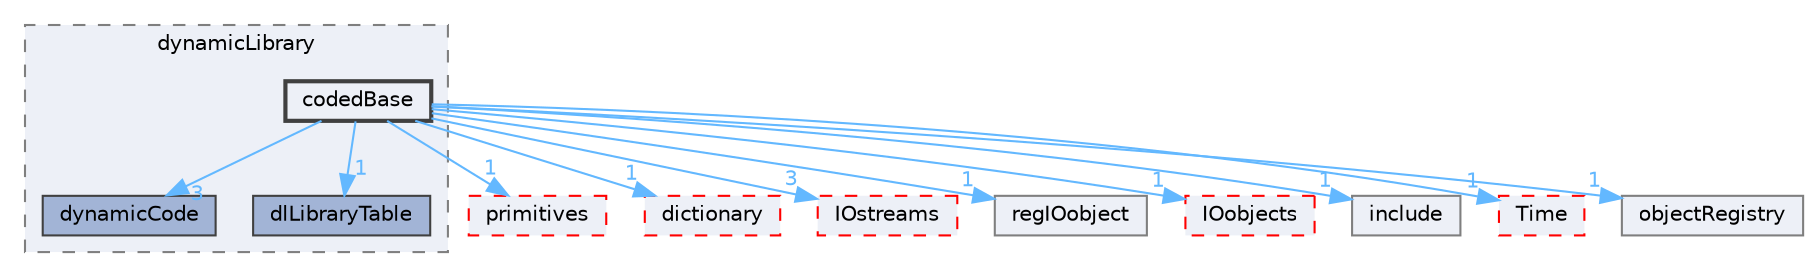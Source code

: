 digraph "src/OpenFOAM/db/dynamicLibrary/codedBase"
{
 // LATEX_PDF_SIZE
  bgcolor="transparent";
  edge [fontname=Helvetica,fontsize=10,labelfontname=Helvetica,labelfontsize=10];
  node [fontname=Helvetica,fontsize=10,shape=box,height=0.2,width=0.4];
  compound=true
  subgraph clusterdir_65d267bb6b65740acaf7d5fe4aebd101 {
    graph [ bgcolor="#edf0f7", pencolor="grey50", label="dynamicLibrary", fontname=Helvetica,fontsize=10 style="filled,dashed", URL="dir_65d267bb6b65740acaf7d5fe4aebd101.html",tooltip=""]
  dir_0cfbbdb7fd86cbd258f1b57a5fc22be8 [label="dynamicCode", fillcolor="#a2b4d6", color="grey25", style="filled", URL="dir_0cfbbdb7fd86cbd258f1b57a5fc22be8.html",tooltip=""];
  dir_31c5953c92ca8ed254d4fe00d3dc943f [label="dlLibraryTable", fillcolor="#a2b4d6", color="grey25", style="filled", URL="dir_31c5953c92ca8ed254d4fe00d3dc943f.html",tooltip=""];
  dir_8131d22c2ee89ed2188ef269fb56d56a [label="codedBase", fillcolor="#edf0f7", color="grey25", style="filled,bold", URL="dir_8131d22c2ee89ed2188ef269fb56d56a.html",tooltip=""];
  }
  dir_3e50f45338116b169052b428016851aa [label="primitives", fillcolor="#edf0f7", color="red", style="filled,dashed", URL="dir_3e50f45338116b169052b428016851aa.html",tooltip=""];
  dir_43e4f3d5f4ba74ef6e29186317ac2bae [label="dictionary", fillcolor="#edf0f7", color="red", style="filled,dashed", URL="dir_43e4f3d5f4ba74ef6e29186317ac2bae.html",tooltip=""];
  dir_466e4f5b4cc1582939ab4ceba36098d8 [label="IOstreams", fillcolor="#edf0f7", color="red", style="filled,dashed", URL="dir_466e4f5b4cc1582939ab4ceba36098d8.html",tooltip=""];
  dir_bb2890f68b7fdb7b322b02b8256df6db [label="regIOobject", fillcolor="#edf0f7", color="grey50", style="filled", URL="dir_bb2890f68b7fdb7b322b02b8256df6db.html",tooltip=""];
  dir_cc10b28373a5cdb85fcb1ececb22619b [label="IOobjects", fillcolor="#edf0f7", color="red", style="filled,dashed", URL="dir_cc10b28373a5cdb85fcb1ececb22619b.html",tooltip=""];
  dir_e954e9f5966bc1c681a414ec8bd0ee15 [label="include", fillcolor="#edf0f7", color="grey50", style="filled", URL="dir_e954e9f5966bc1c681a414ec8bd0ee15.html",tooltip=""];
  dir_ec5b63092fb55ef516ddf05b3841c89d [label="Time", fillcolor="#edf0f7", color="red", style="filled,dashed", URL="dir_ec5b63092fb55ef516ddf05b3841c89d.html",tooltip=""];
  dir_f80fc3e4842cbab48cb780bc6e6d033e [label="objectRegistry", fillcolor="#edf0f7", color="grey50", style="filled", URL="dir_f80fc3e4842cbab48cb780bc6e6d033e.html",tooltip=""];
  dir_8131d22c2ee89ed2188ef269fb56d56a->dir_0cfbbdb7fd86cbd258f1b57a5fc22be8 [headlabel="3", labeldistance=1.5 headhref="dir_000522_001073.html" href="dir_000522_001073.html" color="steelblue1" fontcolor="steelblue1"];
  dir_8131d22c2ee89ed2188ef269fb56d56a->dir_31c5953c92ca8ed254d4fe00d3dc943f [headlabel="1", labeldistance=1.5 headhref="dir_000522_000992.html" href="dir_000522_000992.html" color="steelblue1" fontcolor="steelblue1"];
  dir_8131d22c2ee89ed2188ef269fb56d56a->dir_3e50f45338116b169052b428016851aa [headlabel="1", labeldistance=1.5 headhref="dir_000522_003069.html" href="dir_000522_003069.html" color="steelblue1" fontcolor="steelblue1"];
  dir_8131d22c2ee89ed2188ef269fb56d56a->dir_43e4f3d5f4ba74ef6e29186317ac2bae [headlabel="1", labeldistance=1.5 headhref="dir_000522_000924.html" href="dir_000522_000924.html" color="steelblue1" fontcolor="steelblue1"];
  dir_8131d22c2ee89ed2188ef269fb56d56a->dir_466e4f5b4cc1582939ab4ceba36098d8 [headlabel="3", labeldistance=1.5 headhref="dir_000522_001967.html" href="dir_000522_001967.html" color="steelblue1" fontcolor="steelblue1"];
  dir_8131d22c2ee89ed2188ef269fb56d56a->dir_bb2890f68b7fdb7b322b02b8256df6db [headlabel="1", labeldistance=1.5 headhref="dir_000522_003303.html" href="dir_000522_003303.html" color="steelblue1" fontcolor="steelblue1"];
  dir_8131d22c2ee89ed2188ef269fb56d56a->dir_cc10b28373a5cdb85fcb1ececb22619b [headlabel="1", labeldistance=1.5 headhref="dir_000522_001964.html" href="dir_000522_001964.html" color="steelblue1" fontcolor="steelblue1"];
  dir_8131d22c2ee89ed2188ef269fb56d56a->dir_e954e9f5966bc1c681a414ec8bd0ee15 [headlabel="1", labeldistance=1.5 headhref="dir_000522_001804.html" href="dir_000522_001804.html" color="steelblue1" fontcolor="steelblue1"];
  dir_8131d22c2ee89ed2188ef269fb56d56a->dir_ec5b63092fb55ef516ddf05b3841c89d [headlabel="1", labeldistance=1.5 headhref="dir_000522_004036.html" href="dir_000522_004036.html" color="steelblue1" fontcolor="steelblue1"];
  dir_8131d22c2ee89ed2188ef269fb56d56a->dir_f80fc3e4842cbab48cb780bc6e6d033e [headlabel="1", labeldistance=1.5 headhref="dir_000522_002674.html" href="dir_000522_002674.html" color="steelblue1" fontcolor="steelblue1"];
}
